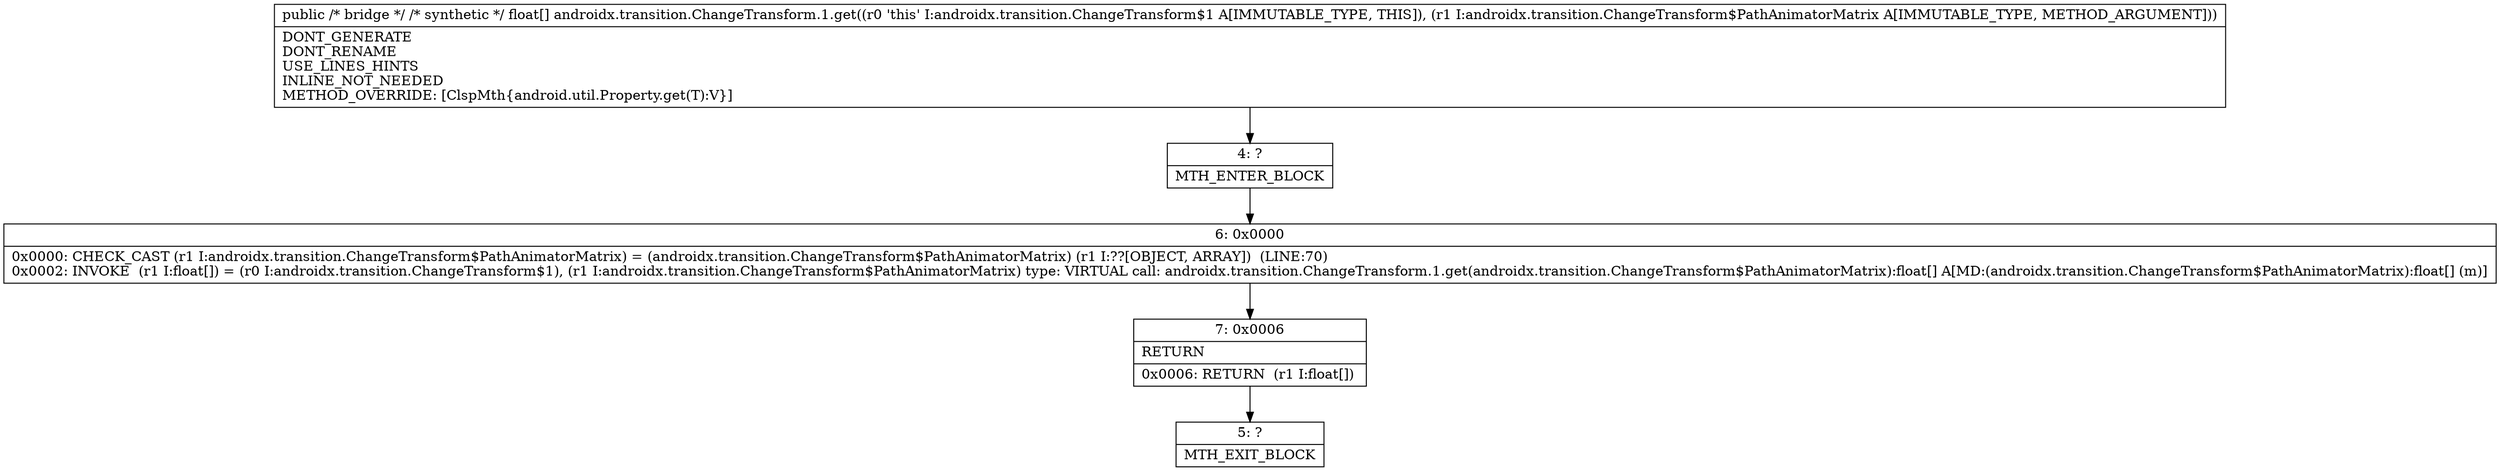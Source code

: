 digraph "CFG forandroidx.transition.ChangeTransform.1.get(Ljava\/lang\/Object;)Ljava\/lang\/Object;" {
Node_4 [shape=record,label="{4\:\ ?|MTH_ENTER_BLOCK\l}"];
Node_6 [shape=record,label="{6\:\ 0x0000|0x0000: CHECK_CAST (r1 I:androidx.transition.ChangeTransform$PathAnimatorMatrix) = (androidx.transition.ChangeTransform$PathAnimatorMatrix) (r1 I:??[OBJECT, ARRAY])  (LINE:70)\l0x0002: INVOKE  (r1 I:float[]) = (r0 I:androidx.transition.ChangeTransform$1), (r1 I:androidx.transition.ChangeTransform$PathAnimatorMatrix) type: VIRTUAL call: androidx.transition.ChangeTransform.1.get(androidx.transition.ChangeTransform$PathAnimatorMatrix):float[] A[MD:(androidx.transition.ChangeTransform$PathAnimatorMatrix):float[] (m)]\l}"];
Node_7 [shape=record,label="{7\:\ 0x0006|RETURN\l|0x0006: RETURN  (r1 I:float[]) \l}"];
Node_5 [shape=record,label="{5\:\ ?|MTH_EXIT_BLOCK\l}"];
MethodNode[shape=record,label="{public \/* bridge *\/ \/* synthetic *\/ float[] androidx.transition.ChangeTransform.1.get((r0 'this' I:androidx.transition.ChangeTransform$1 A[IMMUTABLE_TYPE, THIS]), (r1 I:androidx.transition.ChangeTransform$PathAnimatorMatrix A[IMMUTABLE_TYPE, METHOD_ARGUMENT]))  | DONT_GENERATE\lDONT_RENAME\lUSE_LINES_HINTS\lINLINE_NOT_NEEDED\lMETHOD_OVERRIDE: [ClspMth\{android.util.Property.get(T):V\}]\l}"];
MethodNode -> Node_4;Node_4 -> Node_6;
Node_6 -> Node_7;
Node_7 -> Node_5;
}

